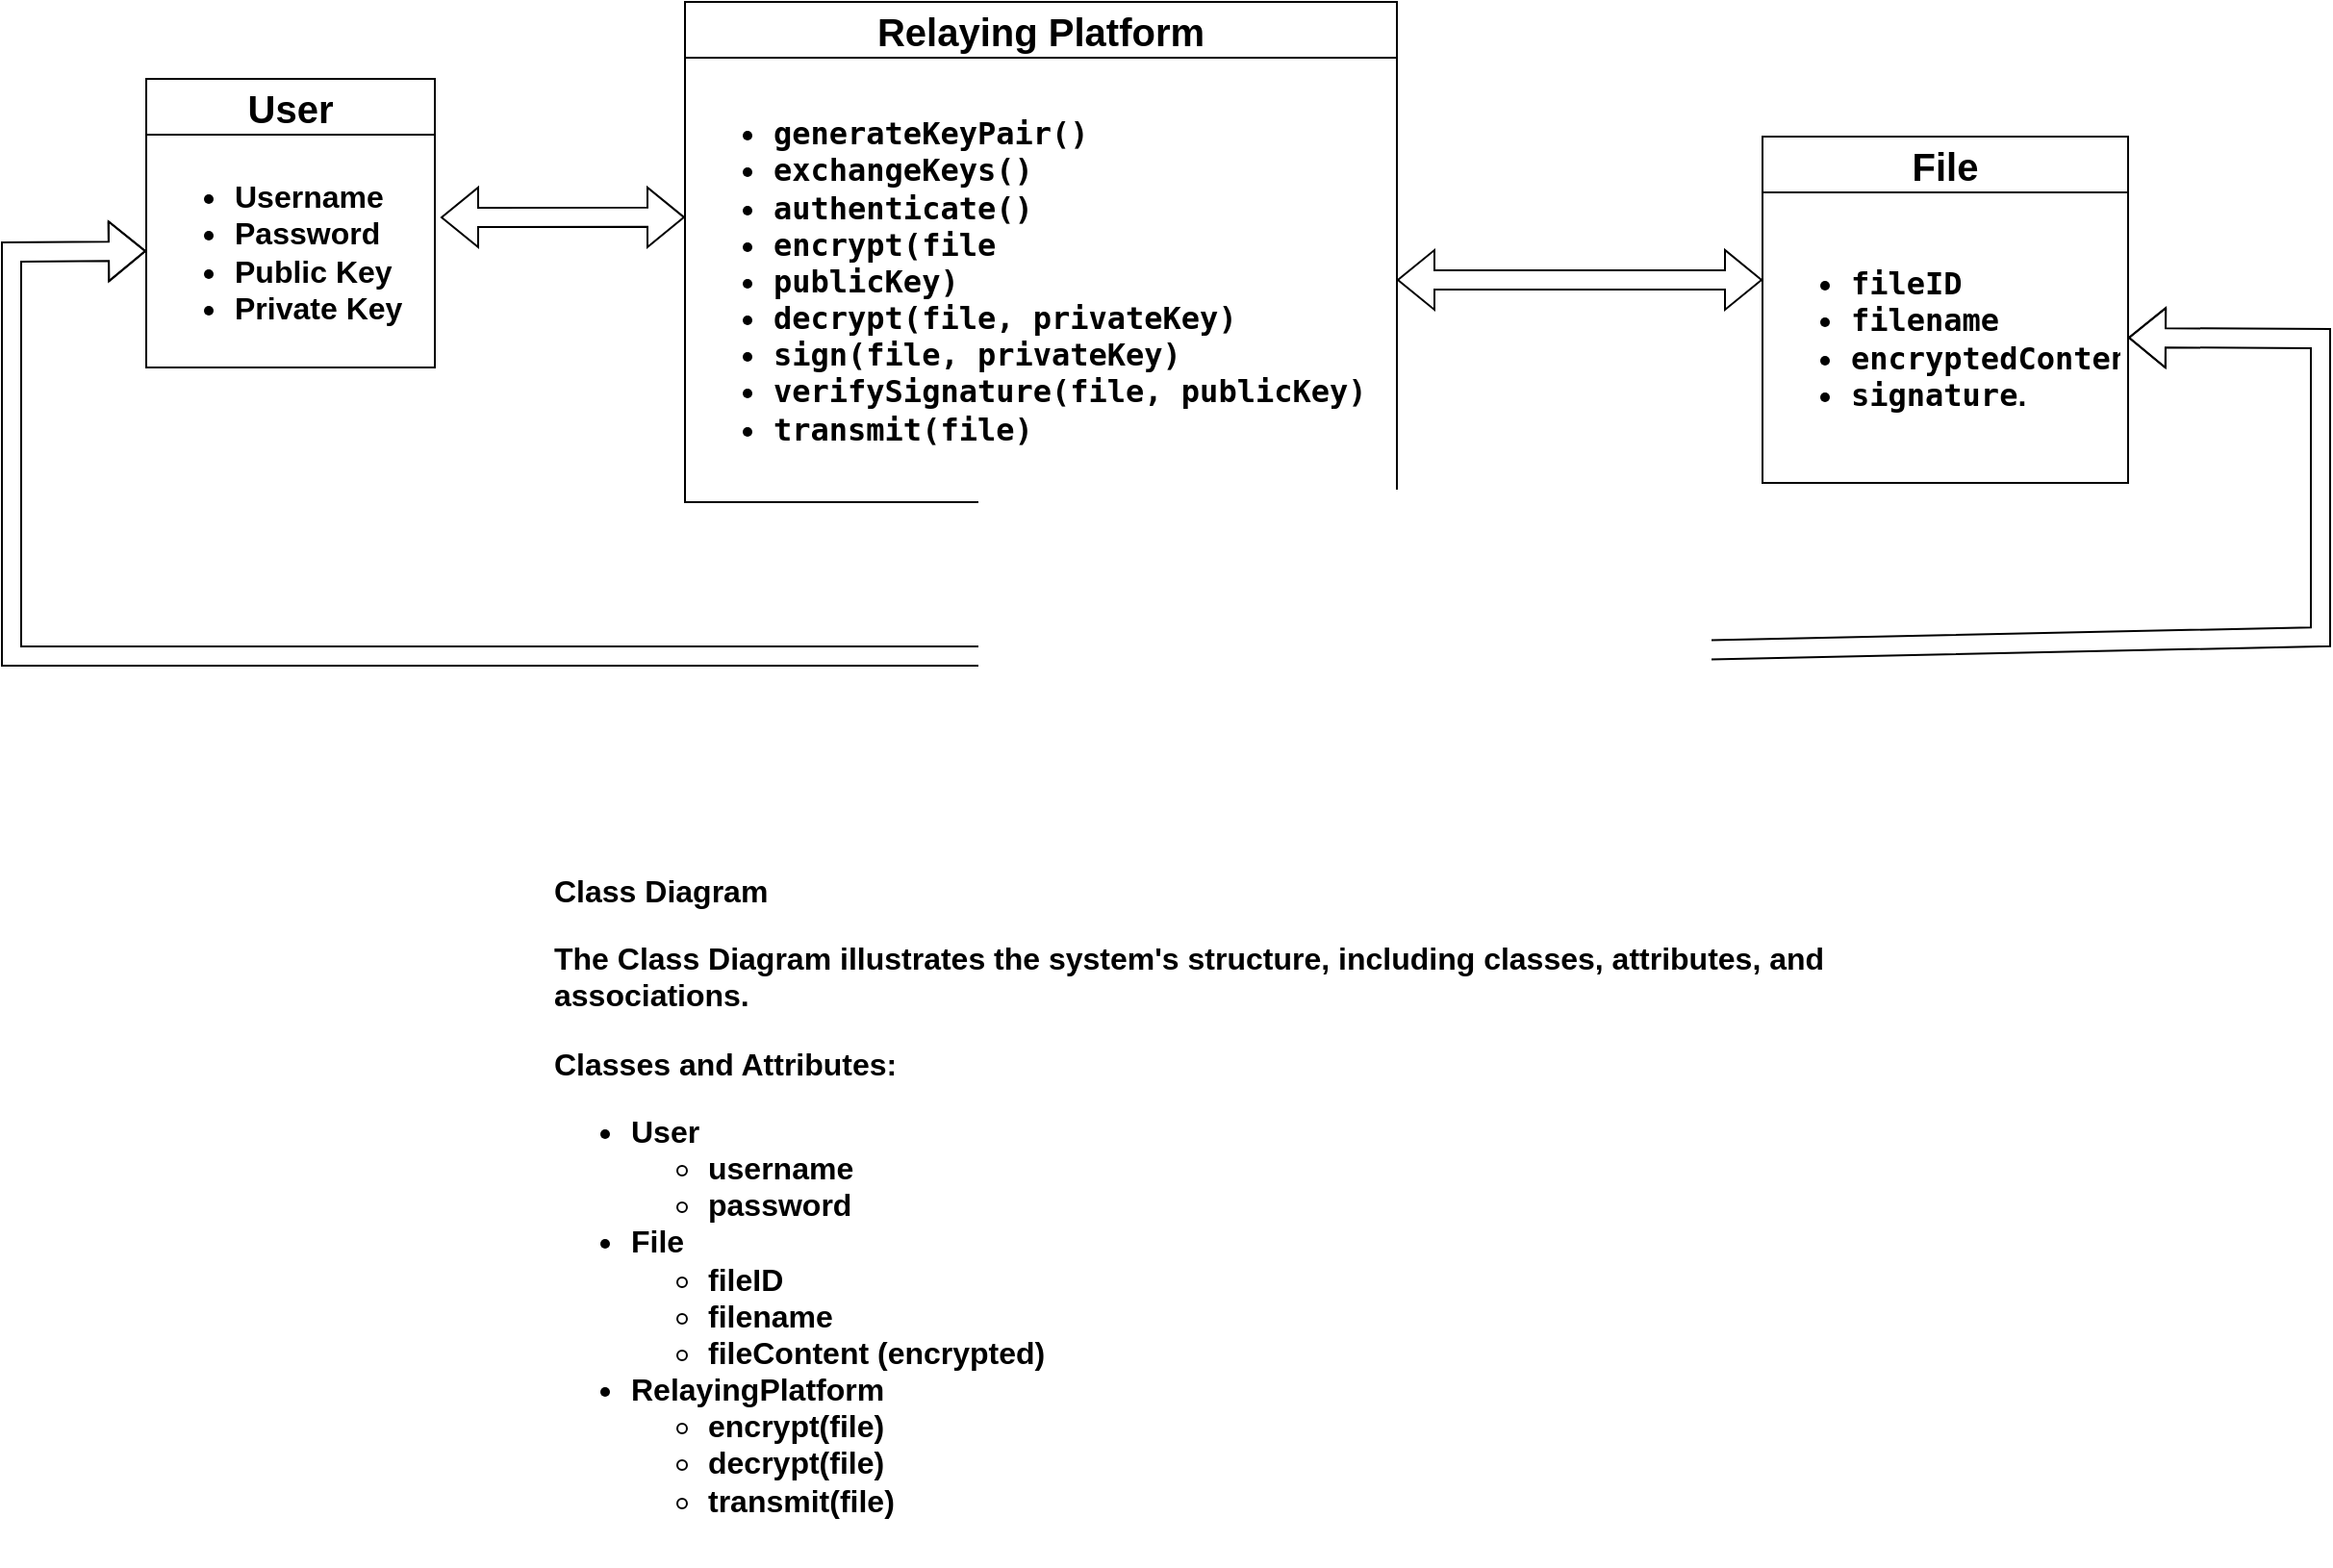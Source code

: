 <mxfile version="24.4.0" type="device">
  <diagram id="C5RBs43oDa-KdzZeNtuy" name="Page-1">
    <mxGraphModel dx="2101" dy="607" grid="1" gridSize="10" guides="1" tooltips="1" connect="1" arrows="1" fold="1" page="1" pageScale="1" pageWidth="827" pageHeight="1169" math="0" shadow="0">
      <root>
        <mxCell id="WIyWlLk6GJQsqaUBKTNV-0" />
        <mxCell id="WIyWlLk6GJQsqaUBKTNV-1" parent="WIyWlLk6GJQsqaUBKTNV-0" />
        <mxCell id="vQBh3-ftXNwlG3UdboAN-0" value="&lt;font style=&quot;font-size: 20px;&quot;&gt;File&lt;/font&gt;" style="swimlane;fontStyle=1;align=center;verticalAlign=middle;childLayout=stackLayout;horizontal=1;startSize=29;horizontalStack=0;resizeParent=1;resizeParentMax=0;resizeLast=0;collapsible=0;marginBottom=0;html=1;whiteSpace=wrap;" vertex="1" parent="WIyWlLk6GJQsqaUBKTNV-1">
          <mxGeometry x="710" y="170" width="190" height="180" as="geometry" />
        </mxCell>
        <mxCell id="vQBh3-ftXNwlG3UdboAN-2" value="&lt;ul style=&quot;font-size: 16px;&quot;&gt;&lt;li&gt;&lt;font style=&quot;font-size: 16px;&quot;&gt;&lt;b&gt;&lt;code&gt;fileID&lt;/code&gt; &lt;br&gt;&lt;/b&gt;&lt;/font&gt;&lt;/li&gt;&lt;li&gt;&lt;font style=&quot;font-size: 16px;&quot;&gt;&lt;b&gt;&lt;code&gt;filename&lt;/code&gt;&lt;/b&gt;&lt;/font&gt;&lt;/li&gt;&lt;li&gt; &lt;font style=&quot;font-size: 16px;&quot;&gt;&lt;b&gt;&lt;code&gt;encryptedContent&lt;/code&gt;, &lt;br&gt;&lt;/b&gt;&lt;/font&gt;&lt;/li&gt;&lt;li&gt;&lt;font style=&quot;font-size: 16px;&quot;&gt;&lt;b&gt;&lt;code&gt;signature&lt;/code&gt;.&lt;/b&gt;&lt;/font&gt;&lt;/li&gt;&lt;/ul&gt;" style="text;html=1;strokeColor=none;fillColor=none;align=left;verticalAlign=middle;spacingLeft=4;spacingRight=4;overflow=hidden;rotatable=0;points=[[0,0.5],[1,0.5]];portConstraint=eastwest;whiteSpace=wrap;" vertex="1" parent="vQBh3-ftXNwlG3UdboAN-0">
          <mxGeometry y="29" width="190" height="151" as="geometry" />
        </mxCell>
        <mxCell id="vQBh3-ftXNwlG3UdboAN-3" value="&lt;font style=&quot;font-size: 20px;&quot;&gt;User&lt;/font&gt;" style="swimlane;fontStyle=1;align=center;verticalAlign=middle;childLayout=stackLayout;horizontal=1;startSize=29;horizontalStack=0;resizeParent=1;resizeParentMax=0;resizeLast=0;collapsible=0;marginBottom=0;html=1;whiteSpace=wrap;" vertex="1" parent="WIyWlLk6GJQsqaUBKTNV-1">
          <mxGeometry x="-130" y="140" width="150" height="150" as="geometry" />
        </mxCell>
        <mxCell id="vQBh3-ftXNwlG3UdboAN-5" value="&lt;div style=&quot;font-size: 16px;&quot; align=&quot;left&quot;&gt;&lt;ul&gt;&lt;li&gt;&lt;font style=&quot;font-size: 16px;&quot;&gt;&lt;b&gt;Username&lt;/b&gt;&lt;/font&gt;&lt;/li&gt;&lt;li&gt;&lt;font style=&quot;font-size: 16px;&quot;&gt;&lt;b&gt;Password&lt;/b&gt;&lt;/font&gt;&lt;/li&gt;&lt;li&gt;&lt;font style=&quot;font-size: 16px;&quot;&gt;&lt;b&gt;Public Key&lt;/b&gt;&lt;/font&gt;&lt;/li&gt;&lt;li&gt;&lt;font style=&quot;font-size: 16px;&quot;&gt;&lt;b&gt;Private Key&lt;/b&gt;&lt;/font&gt;&lt;/li&gt;&lt;/ul&gt;&lt;/div&gt;" style="text;html=1;strokeColor=none;fillColor=none;align=left;verticalAlign=middle;spacingLeft=4;spacingRight=4;overflow=hidden;rotatable=0;points=[[0,0.5],[1,0.5]];portConstraint=eastwest;whiteSpace=wrap;" vertex="1" parent="vQBh3-ftXNwlG3UdboAN-3">
          <mxGeometry y="29" width="150" height="121" as="geometry" />
        </mxCell>
        <mxCell id="vQBh3-ftXNwlG3UdboAN-6" value="&lt;font style=&quot;font-size: 20px;&quot;&gt;Relaying Platform&lt;/font&gt;" style="swimlane;fontStyle=1;align=center;verticalAlign=middle;childLayout=stackLayout;horizontal=1;startSize=29;horizontalStack=0;resizeParent=1;resizeParentMax=0;resizeLast=0;collapsible=0;marginBottom=0;html=1;whiteSpace=wrap;" vertex="1" parent="WIyWlLk6GJQsqaUBKTNV-1">
          <mxGeometry x="150" y="100" width="370" height="260" as="geometry" />
        </mxCell>
        <mxCell id="vQBh3-ftXNwlG3UdboAN-8" value="&lt;ul style=&quot;font-size: 16px;&quot;&gt;&lt;li&gt;&lt;font style=&quot;font-size: 16px;&quot;&gt;&lt;b&gt;&lt;code&gt;generateKeyPair()&lt;/code&gt;&lt;/b&gt;&lt;/font&gt;&lt;/li&gt;&lt;li&gt;&lt;font style=&quot;font-size: 16px;&quot;&gt;&lt;b&gt;&lt;code&gt;exchangeKeys()&lt;/code&gt;&lt;/b&gt;&lt;/font&gt;&lt;/li&gt;&lt;li&gt;&lt;font style=&quot;font-size: 16px;&quot;&gt;&lt;b&gt;&lt;code&gt;authenticate()&lt;/code&gt;&lt;/b&gt;&lt;/font&gt;&lt;/li&gt;&lt;li&gt;&lt;font style=&quot;font-size: 16px;&quot;&gt;&lt;b&gt;&lt;code&gt;encrypt(file&lt;/code&gt;&lt;/b&gt;&lt;/font&gt;&lt;/li&gt;&lt;li&gt;&lt;font style=&quot;font-size: 16px;&quot;&gt;&lt;b&gt;&lt;code&gt;publicKey)&lt;/code&gt;&lt;/b&gt;&lt;/font&gt;&lt;/li&gt;&lt;li&gt;&lt;font style=&quot;font-size: 16px;&quot;&gt;&lt;b&gt;&lt;code&gt;decrypt(file, privateKey)&lt;/code&gt;&lt;/b&gt;&lt;/font&gt;&lt;/li&gt;&lt;li&gt;&lt;font style=&quot;font-size: 16px;&quot;&gt;&lt;b&gt;&lt;code&gt;sign(file, privateKey)&lt;/code&gt;&lt;code&gt;&lt;/code&gt;&lt;/b&gt;&lt;/font&gt;&lt;/li&gt;&lt;li&gt;&lt;font style=&quot;font-size: 16px;&quot;&gt;&lt;b&gt;&lt;code&gt;verifySignature(file, publicKey)&lt;/code&gt;&lt;br&gt;&lt;/b&gt;&lt;/font&gt;&lt;/li&gt;&lt;li&gt;&lt;font style=&quot;font-size: 16px;&quot;&gt;&lt;b&gt;&lt;code&gt;transmit(file)&lt;/code&gt;&lt;/b&gt;&lt;/font&gt;&lt;/li&gt;&lt;/ul&gt;" style="text;html=1;strokeColor=none;fillColor=none;align=left;verticalAlign=middle;spacingLeft=4;spacingRight=4;overflow=hidden;rotatable=0;points=[[0,0.5],[1,0.5]];portConstraint=eastwest;whiteSpace=wrap;" vertex="1" parent="vQBh3-ftXNwlG3UdboAN-6">
          <mxGeometry y="29" width="370" height="231" as="geometry" />
        </mxCell>
        <mxCell id="vQBh3-ftXNwlG3UdboAN-9" value="" style="shape=flexArrow;endArrow=classic;startArrow=classic;html=1;rounded=0;entryX=0;entryY=0.359;entryDx=0;entryDy=0;entryPerimeter=0;exitX=1.02;exitY=0.355;exitDx=0;exitDy=0;exitPerimeter=0;" edge="1" parent="WIyWlLk6GJQsqaUBKTNV-1" source="vQBh3-ftXNwlG3UdboAN-5" target="vQBh3-ftXNwlG3UdboAN-8">
          <mxGeometry width="100" height="100" relative="1" as="geometry">
            <mxPoint x="360" y="390" as="sourcePoint" />
            <mxPoint x="460" y="290" as="targetPoint" />
          </mxGeometry>
        </mxCell>
        <mxCell id="vQBh3-ftXNwlG3UdboAN-10" value="" style="shape=flexArrow;endArrow=classic;startArrow=classic;html=1;rounded=0;exitX=1;exitY=0.5;exitDx=0;exitDy=0;entryX=0;entryY=0.301;entryDx=0;entryDy=0;entryPerimeter=0;" edge="1" parent="WIyWlLk6GJQsqaUBKTNV-1" source="vQBh3-ftXNwlG3UdboAN-8" target="vQBh3-ftXNwlG3UdboAN-2">
          <mxGeometry width="100" height="100" relative="1" as="geometry">
            <mxPoint x="520" y="240" as="sourcePoint" />
            <mxPoint x="740" y="240" as="targetPoint" />
          </mxGeometry>
        </mxCell>
        <mxCell id="vQBh3-ftXNwlG3UdboAN-12" value="" style="shape=flexArrow;endArrow=classic;startArrow=classic;html=1;rounded=0;entryX=1;entryY=0.5;entryDx=0;entryDy=0;exitX=0;exitY=0.5;exitDx=0;exitDy=0;" edge="1" parent="WIyWlLk6GJQsqaUBKTNV-1" source="vQBh3-ftXNwlG3UdboAN-5" target="vQBh3-ftXNwlG3UdboAN-2">
          <mxGeometry width="100" height="100" relative="1" as="geometry">
            <mxPoint x="-210" y="220" as="sourcePoint" />
            <mxPoint x="764.99" y="331.46" as="targetPoint" />
            <Array as="points">
              <mxPoint x="-200" y="230" />
              <mxPoint x="-200" y="440" />
              <mxPoint x="527" y="440" />
              <mxPoint x="1000" y="430" />
              <mxPoint x="1000" y="275" />
            </Array>
          </mxGeometry>
        </mxCell>
        <mxCell id="vQBh3-ftXNwlG3UdboAN-14" value="&lt;h3 style=&quot;font-size: 16px;&quot;&gt;Class Diagram&lt;/h3&gt;&lt;p style=&quot;font-size: 16px;&quot;&gt;The Class Diagram illustrates the system&#39;s structure, including classes, attributes, and associations.&lt;/p&gt;&lt;p style=&quot;font-size: 16px;&quot;&gt;&lt;strong style=&quot;font-size: 16px;&quot;&gt;Classes and Attributes&lt;/strong&gt;:&lt;/p&gt;&lt;ul style=&quot;font-size: 16px;&quot;&gt;&lt;li style=&quot;font-size: 16px;&quot;&gt;&lt;strong style=&quot;font-size: 16px;&quot;&gt;User&lt;/strong&gt;&lt;ul style=&quot;font-size: 16px;&quot;&gt;&lt;li style=&quot;font-size: 16px;&quot;&gt;username&lt;/li&gt;&lt;li style=&quot;font-size: 16px;&quot;&gt;password&lt;/li&gt;&lt;/ul&gt;&lt;/li&gt;&lt;li style=&quot;font-size: 16px;&quot;&gt;&lt;strong style=&quot;font-size: 16px;&quot;&gt;File&lt;/strong&gt;&lt;ul style=&quot;font-size: 16px;&quot;&gt;&lt;li style=&quot;font-size: 16px;&quot;&gt;fileID&lt;/li&gt;&lt;li style=&quot;font-size: 16px;&quot;&gt;filename&lt;/li&gt;&lt;li style=&quot;font-size: 16px;&quot;&gt;fileContent (encrypted)&lt;/li&gt;&lt;/ul&gt;&lt;/li&gt;&lt;li style=&quot;font-size: 16px;&quot;&gt;&lt;strong style=&quot;font-size: 16px;&quot;&gt;RelayingPlatform&lt;/strong&gt;&lt;ul style=&quot;font-size: 16px;&quot;&gt;&lt;li style=&quot;font-size: 16px;&quot;&gt;encrypt(file)&lt;/li&gt;&lt;li style=&quot;font-size: 16px;&quot;&gt;decrypt(file)&lt;/li&gt;&lt;li style=&quot;font-size: 16px;&quot;&gt;transmit(file)&lt;/li&gt;&lt;/ul&gt;&lt;/li&gt;&lt;/ul&gt;" style="text;html=1;whiteSpace=wrap;overflow=hidden;rounded=0;fontStyle=1;fontSize=16;" vertex="1" parent="WIyWlLk6GJQsqaUBKTNV-1">
          <mxGeometry x="80" y="530" width="730" height="380" as="geometry" />
        </mxCell>
      </root>
    </mxGraphModel>
  </diagram>
</mxfile>
